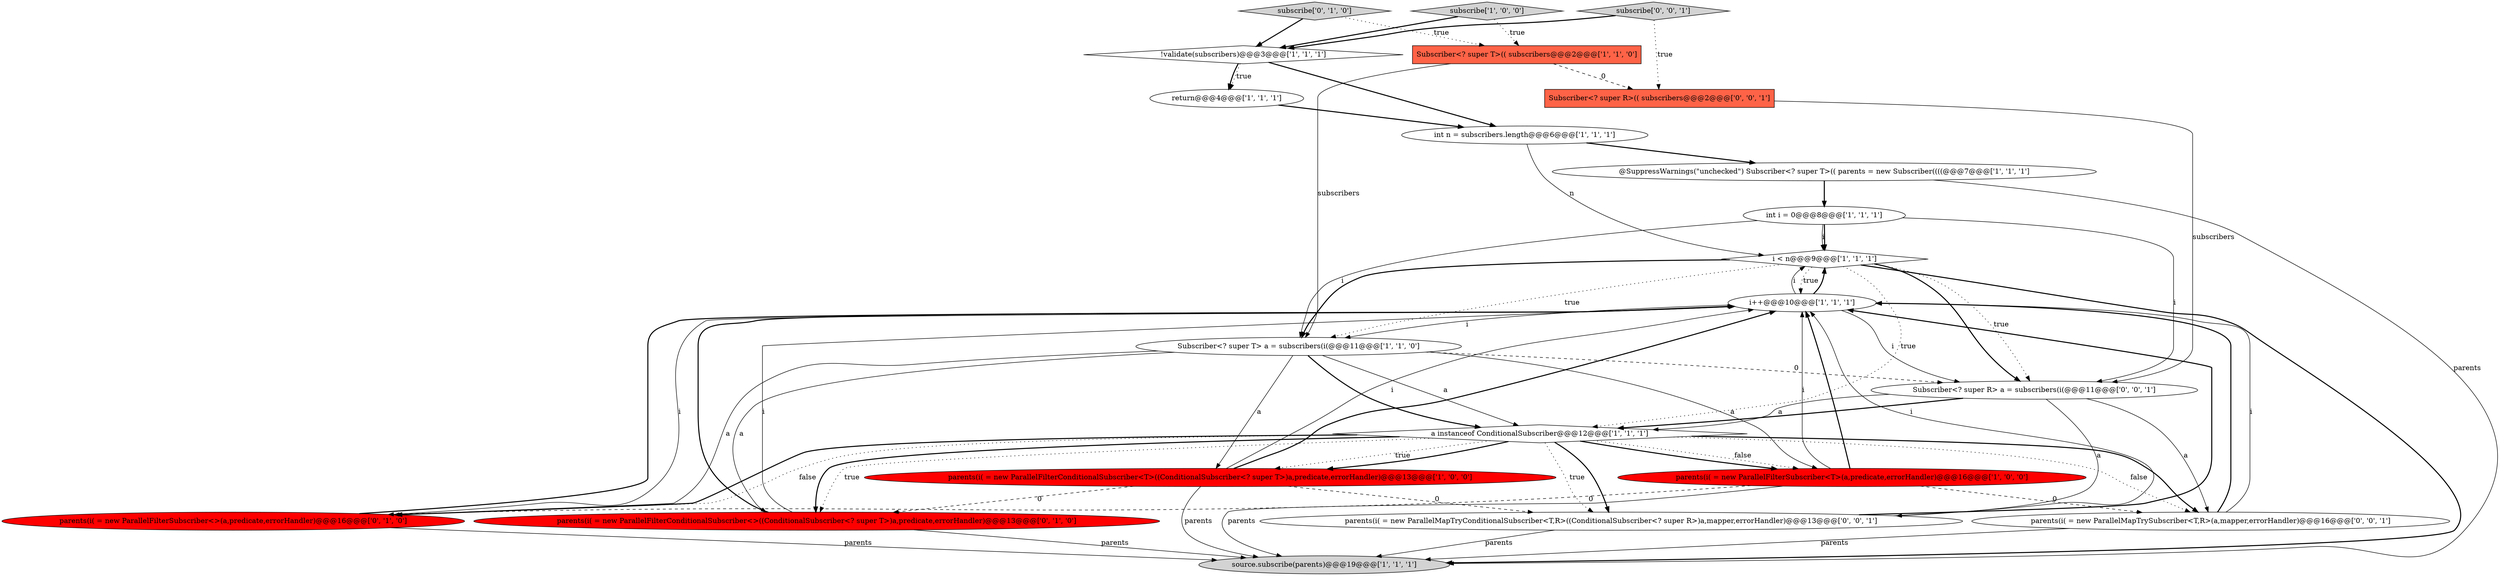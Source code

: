 digraph {
12 [style = filled, label = "@SuppressWarnings(\"unchecked\") Subscriber<? super T>(( parents = new Subscriber((((@@@7@@@['1', '1', '1']", fillcolor = white, shape = ellipse image = "AAA0AAABBB1BBB"];
19 [style = filled, label = "parents(i( = new ParallelMapTrySubscriber<T,R>(a,mapper,errorHandler)@@@16@@@['0', '0', '1']", fillcolor = white, shape = ellipse image = "AAA0AAABBB3BBB"];
2 [style = filled, label = "i++@@@10@@@['1', '1', '1']", fillcolor = white, shape = ellipse image = "AAA0AAABBB1BBB"];
16 [style = filled, label = "subscribe['0', '1', '0']", fillcolor = lightgray, shape = diamond image = "AAA0AAABBB2BBB"];
14 [style = filled, label = "parents(i( = new ParallelFilterSubscriber<>(a,predicate,errorHandler)@@@16@@@['0', '1', '0']", fillcolor = red, shape = ellipse image = "AAA1AAABBB2BBB"];
4 [style = filled, label = "return@@@4@@@['1', '1', '1']", fillcolor = white, shape = ellipse image = "AAA0AAABBB1BBB"];
11 [style = filled, label = "Subscriber<? super T>(( subscribers@@@2@@@['1', '1', '0']", fillcolor = tomato, shape = box image = "AAA0AAABBB1BBB"];
3 [style = filled, label = "parents(i( = new ParallelFilterSubscriber<T>(a,predicate,errorHandler)@@@16@@@['1', '0', '0']", fillcolor = red, shape = ellipse image = "AAA1AAABBB1BBB"];
1 [style = filled, label = "i < n@@@9@@@['1', '1', '1']", fillcolor = white, shape = diamond image = "AAA0AAABBB1BBB"];
17 [style = filled, label = "parents(i( = new ParallelMapTryConditionalSubscriber<T,R>((ConditionalSubscriber<? super R>)a,mapper,errorHandler)@@@13@@@['0', '0', '1']", fillcolor = white, shape = ellipse image = "AAA0AAABBB3BBB"];
10 [style = filled, label = "int i = 0@@@8@@@['1', '1', '1']", fillcolor = white, shape = ellipse image = "AAA0AAABBB1BBB"];
0 [style = filled, label = "int n = subscribers.length@@@6@@@['1', '1', '1']", fillcolor = white, shape = ellipse image = "AAA0AAABBB1BBB"];
8 [style = filled, label = "Subscriber<? super T> a = subscribers(i(@@@11@@@['1', '1', '0']", fillcolor = white, shape = ellipse image = "AAA0AAABBB1BBB"];
15 [style = filled, label = "parents(i( = new ParallelFilterConditionalSubscriber<>((ConditionalSubscriber<? super T>)a,predicate,errorHandler)@@@13@@@['0', '1', '0']", fillcolor = red, shape = ellipse image = "AAA1AAABBB2BBB"];
6 [style = filled, label = "source.subscribe(parents)@@@19@@@['1', '1', '1']", fillcolor = lightgray, shape = ellipse image = "AAA0AAABBB1BBB"];
21 [style = filled, label = "Subscriber<? super R>(( subscribers@@@2@@@['0', '0', '1']", fillcolor = tomato, shape = box image = "AAA0AAABBB3BBB"];
7 [style = filled, label = "parents(i( = new ParallelFilterConditionalSubscriber<T>((ConditionalSubscriber<? super T>)a,predicate,errorHandler)@@@13@@@['1', '0', '0']", fillcolor = red, shape = ellipse image = "AAA1AAABBB1BBB"];
20 [style = filled, label = "Subscriber<? super R> a = subscribers(i(@@@11@@@['0', '0', '1']", fillcolor = white, shape = ellipse image = "AAA0AAABBB3BBB"];
5 [style = filled, label = "a instanceof ConditionalSubscriber@@@12@@@['1', '1', '1']", fillcolor = white, shape = diamond image = "AAA0AAABBB1BBB"];
18 [style = filled, label = "subscribe['0', '0', '1']", fillcolor = lightgray, shape = diamond image = "AAA0AAABBB3BBB"];
13 [style = filled, label = "subscribe['1', '0', '0']", fillcolor = lightgray, shape = diamond image = "AAA0AAABBB1BBB"];
9 [style = filled, label = "!validate(subscribers)@@@3@@@['1', '1', '1']", fillcolor = white, shape = diamond image = "AAA0AAABBB1BBB"];
5->17 [style = dotted, label="true"];
5->3 [style = bold, label=""];
21->20 [style = solid, label="subscribers"];
3->2 [style = solid, label="i"];
15->2 [style = bold, label=""];
5->19 [style = dotted, label="false"];
16->9 [style = bold, label=""];
1->8 [style = bold, label=""];
8->7 [style = solid, label="a"];
9->0 [style = bold, label=""];
17->6 [style = solid, label="parents"];
20->17 [style = solid, label="a"];
7->2 [style = solid, label="i"];
7->17 [style = dashed, label="0"];
10->8 [style = solid, label="i"];
2->1 [style = bold, label=""];
11->8 [style = solid, label="subscribers"];
9->4 [style = bold, label=""];
0->12 [style = bold, label=""];
8->20 [style = dashed, label="0"];
18->21 [style = dotted, label="true"];
8->5 [style = solid, label="a"];
1->20 [style = bold, label=""];
5->15 [style = bold, label=""];
8->14 [style = solid, label="a"];
10->1 [style = solid, label="i"];
20->19 [style = solid, label="a"];
8->3 [style = solid, label="a"];
19->2 [style = bold, label=""];
5->14 [style = bold, label=""];
20->5 [style = solid, label="a"];
5->17 [style = bold, label=""];
5->15 [style = dotted, label="true"];
2->8 [style = solid, label="i"];
19->2 [style = solid, label="i"];
8->15 [style = solid, label="a"];
2->20 [style = solid, label="i"];
5->14 [style = dotted, label="false"];
4->0 [style = bold, label=""];
20->5 [style = bold, label=""];
3->19 [style = dashed, label="0"];
12->6 [style = solid, label="parents"];
5->19 [style = bold, label=""];
12->10 [style = bold, label=""];
1->6 [style = bold, label=""];
8->5 [style = bold, label=""];
3->2 [style = bold, label=""];
17->2 [style = bold, label=""];
5->7 [style = dotted, label="true"];
7->2 [style = bold, label=""];
3->6 [style = solid, label="parents"];
2->1 [style = solid, label="i"];
15->2 [style = solid, label="i"];
1->8 [style = dotted, label="true"];
14->6 [style = solid, label="parents"];
15->6 [style = solid, label="parents"];
5->3 [style = dotted, label="false"];
9->4 [style = dotted, label="true"];
18->9 [style = bold, label=""];
13->11 [style = dotted, label="true"];
7->6 [style = solid, label="parents"];
5->7 [style = bold, label=""];
7->15 [style = dashed, label="0"];
14->2 [style = bold, label=""];
13->9 [style = bold, label=""];
17->2 [style = solid, label="i"];
1->2 [style = dotted, label="true"];
3->14 [style = dashed, label="0"];
10->1 [style = bold, label=""];
16->11 [style = dotted, label="true"];
1->5 [style = dotted, label="true"];
1->20 [style = dotted, label="true"];
0->1 [style = solid, label="n"];
19->6 [style = solid, label="parents"];
14->2 [style = solid, label="i"];
10->20 [style = solid, label="i"];
11->21 [style = dashed, label="0"];
}
